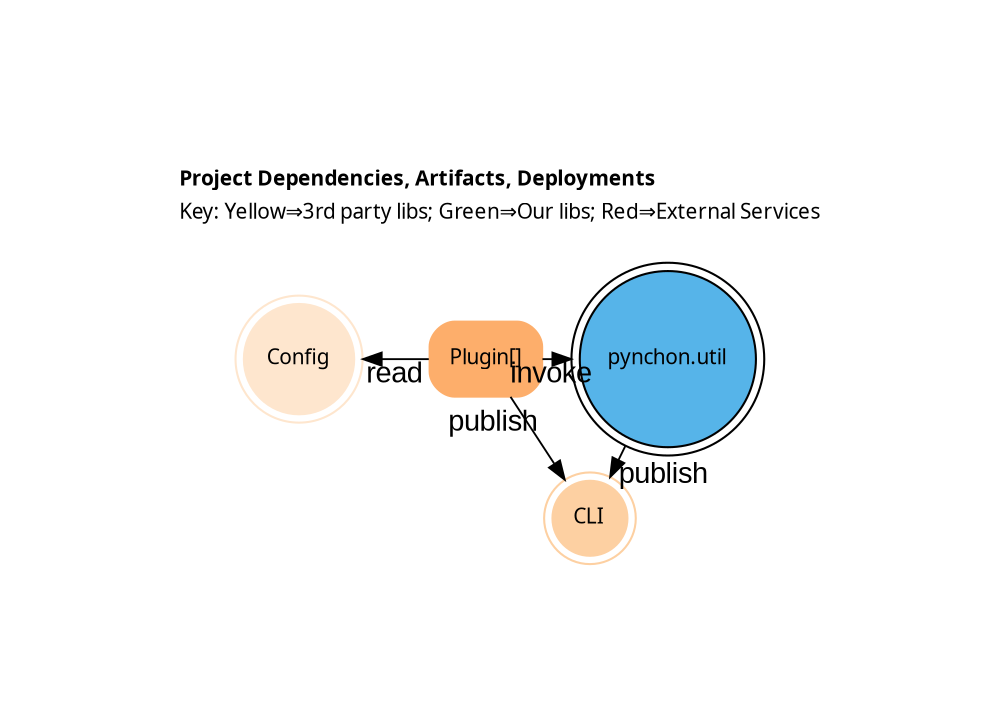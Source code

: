 ////
// This is a dot-file that contains the spec for a labeled digraph.
// See also the docs here: https://graphviz.org/doc/info/lang.html
////
digraph project_dependencies {
    // Graph & cluster attributes
    graph [
        margin = 1
        //layout=circo
        layout=neato
        mode=hier
        //ratio="fill"; size="4,3!";
        ratio=.7;
        compound = true // allows edges between clusters
        fillcolor = white
        fontname = verdana
        fontsize = 10
        labeljust = l // aligns label to the left
        labelloc = t // puts label at top of diagram
        newrank = true
        nodesep = .25 // separation between nodes in inches (default is 0.25
        overlap = false // prism is also interesting
        rankdir = LR // LR (left-to-right) or TB (top-to-bottom)
        ranksep = 0.5 // separation between ranks in inches (default is 0.5)
        ratio = auto // aspect ratio. diagram is tighter when it is declared
        shape = box
        splines = true // uses curved lines to avoid nodes
        style = "filled"
    ]


    // Node attributes
    node [
        colorscheme=oranges9
        fontname = verdana
        fontsize = 10
        margin = "0.1, 0.05"
        shape = box
        style = "filled, rounded"
    ]

    // Edge attributes
    edge [ style=bold; fontname="Arial"; len=3.2; weight=.5; arrowsize = 0.9; color=black; penwidth = 0.9 ]
    label = <
        <table border="0" cellborder="0" cellspacing="0">
            <tr><td align="left"><b>Project Dependencies, Artifacts, Deployments</b></td></tr>
            <tr><td align="left">Key: Yellow⇒3rd party libs; Green⇒Our libs; Red⇒External Services</td></tr>
            <tr><td></td></tr>
            <tr><td></td></tr>
            <tr><td></td></tr>
        </table>
    >

    // Main graph Node declarations
    plugin2 [color=4 label="Plugin[]"]; // green
    zconfig [shape=doublecircle,color=2,label="Config"]; // blue
    cli [shape=doublecircle, color=3, label="CLI"]; // blue
    util [shape=doublecircle, fillcolor="#56B4E9", label="pynchon.util"]; // blue

    // Main graph linkages
    {plugin2} -> zconfig [xlabel="read"];

    {plugin2} -> cli [xlabel="publish"];
    {plugin2} -> util [xlabel="invoke"];
    {util} -> cli [xlabel="publish"];


}
